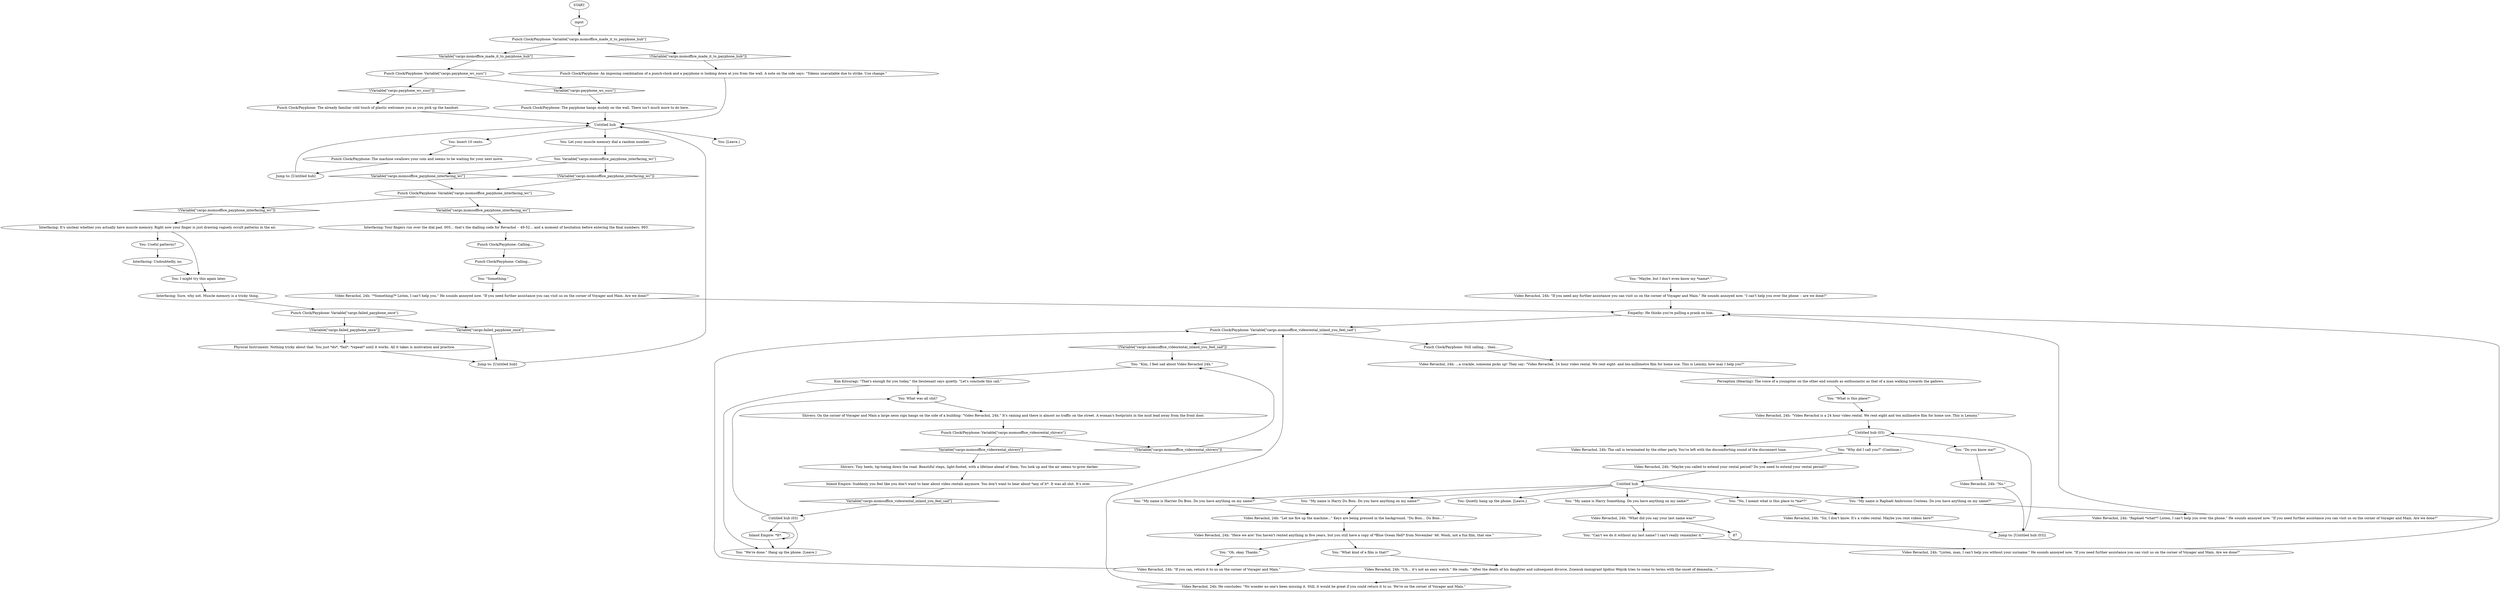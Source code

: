 # OFFICE / PUNCHCLOCK AND PHONE
# For ten cents you can attempt an interfacing WC and call to a video rental you used to rent films from.
# ==================================================
digraph G {
	  0 [label="START"];
	  1 [label="input"];
	  2 [label="Video Revachol, 24h: \"*Something?* Listen, I can't help you.\" He sounds annoyed now. \"If you need further assistance you can visit us on the corner of Voyager and Main. Are we done?\""];
	  3 [label="You: \"My name is Raphaël Ambrosius Costeau. Do you have anything on my name?\""];
	  4 [label="Jump to: [Untitled hub]"];
	  5 [label="You: I might try this again later."];
	  6 [label="Physical Instrument: Nothing tricky about that. You just *do*, *fail*, *repeat* until it works. All it takes is motivation and practice."];
	  7 [label="Punch Clock/Payphone: Calling..."];
	  8 [label="Jump to: [Untitled hub (03)]"];
	  9 [label="You: Insert 10 cents."];
	  10 [label="You: \"Oh, okay. Thanks.\""];
	  11 [label="Video Revachol, 24h: \"If you can, return it to us on the corner of Voyager and Main.\""];
	  12 [label="Punch Clock/Payphone: Variable[\"cargo.momsoffice_videorental_shivers\"]"];
	  13 [label="Variable[\"cargo.momsoffice_videorental_shivers\"]", shape=diamond];
	  14 [label="!(Variable[\"cargo.momsoffice_videorental_shivers\"])", shape=diamond];
	  15 [label="You: What was all shit?"];
	  16 [label="Punch Clock/Payphone: Variable[\"cargo.momoffice_made_it_to_payphone_hub\"]"];
	  17 [label="Variable[\"cargo.momoffice_made_it_to_payphone_hub\"]", shape=diamond];
	  18 [label="!(Variable[\"cargo.momoffice_made_it_to_payphone_hub\"])", shape=diamond];
	  19 [label="Video Revachol, 24h: \"No.\""];
	  20 [label="Punch Clock/Payphone: The already familiar cold touch of plastic welcomes you as you pick up the handset."];
	  21 [label="Untitled hub (03)"];
	  22 [label="Video Revachol, 24h: \"Here we are! You haven't rented anything in five years, but you still have a copy of *Blue Ocean Hell* from November '46. Wooh, not a fun film, that one.\""];
	  23 [label="Interfacing: Undoubtedly, no."];
	  24 [label="Punch Clock/Payphone: The payphone hangs mutely on the wall. There isn't much more to do here."];
	  25 [label="Perception (Hearing): The voice of a youngster on the other end sounds as enthusiastic as that of a man walking towards the gallows."];
	  26 [label="Kim Kitsuragi: \"That's enough for you today,\" the lieutenant says quietly. \"Let's conclude this call.\""];
	  27 [label="Shivers: Tiny heels, tip-toeing down the road. Beautiful steps, light-footed, with a lifetime ahead of them. You look up and the air seems to grow darker."];
	  28 [label="Untitled hub"];
	  29 [label="Video Revachol, 24h: \"Sir, I don't know. It's a video rental. Maybe you rent videos here?\""];
	  30 [label="Punch Clock/Payphone: Variable[\"cargo.payphone_wc_succ\"]"];
	  31 [label="Variable[\"cargo.payphone_wc_succ\"]", shape=diamond];
	  32 [label="!(Variable[\"cargo.payphone_wc_succ\"])", shape=diamond];
	  33 [label="Jump to: [Untitled hub]"];
	  34 [label="Empathy: He thinks you're pulling a prank on him."];
	  35 [label="You: \"Can't we do it without my last name? I can't really remember it.\""];
	  36 [label="Punch Clock/Payphone: Variable[\"cargo.momsoffice_payphone_interfacing_wc\"]"];
	  37 [label="Variable[\"cargo.momsoffice_payphone_interfacing_wc\"]", shape=diamond];
	  38 [label="!(Variable[\"cargo.momsoffice_payphone_interfacing_wc\"])", shape=diamond];
	  39 [label="You: Quietly hang up the phone. [Leave.]"];
	  40 [label="You: Let your muscle memory dial a random number."];
	  41 [label="You: Variable[\"cargo.momsoffice_payphone_interfacing_wc\"]"];
	  42 [label="Variable[\"cargo.momsoffice_payphone_interfacing_wc\"]", shape=diamond];
	  43 [label="!(Variable[\"cargo.momsoffice_payphone_interfacing_wc\"])", shape=diamond];
	  44 [label="Video Revachol, 24h: \"Maybe you called to extend your rental period? Do you need to extend your rental period?\""];
	  45 [label="Video Revachol, 24h: \"Video Revachol is a 24 hour video rental. We rent eight and ten millimetre film for home use. This is Lemmy.\""];
	  46 [label="You: \"Do you know me?\""];
	  47 [label="Untitled hub (03)"];
	  48 [label="You: \"My name is Harry Something. Do you have anything on my name?\""];
	  49 [label="Video Revachol, 24h: ...a crackle, someone picks up! They say: \"Video Revachol, 24 hour video rental. We rent eight- and ten-millimetre film for home use. This is Lemmy, how may I help you?\""];
	  50 [label="Punch Clock/Payphone: Variable[\"cargo.failed_payphone_once\"]"];
	  51 [label="Variable[\"cargo.failed_payphone_once\"]", shape=diamond];
	  52 [label="!(Variable[\"cargo.failed_payphone_once\"])", shape=diamond];
	  53 [label="You: \"My name is Harry Du Bois. Do you have anything on my name?\""];
	  54 [label="Video Revachol, 24h: He concludes: \"No wonder no one's been missing it. Still, it would be great if you could return it to us. We're on the corner of Voyager and Main.\""];
	  55 [label="Punch Clock/Payphone: An imposing combination of a punch-clock and a payphone is looking down at you from the wall. A note on the side says: \"Tokens unavailable due to strike. Use change.\""];
	  56 [label="You: \"Why did I call you?\" (Continue.)"];
	  57 [label="Interfacing: It's unclear whether you actually have muscle memory. Right now your finger is just drawing vaguely occult patterns in the air."];
	  58 [label="Untitled hub"];
	  59 [label="Video Revachol, 24h: \"Raphaël *what*? Listen, I can't help you over the phone.\" He sounds annoyed now. \"If you need further assistance you can visit us on the corner of Voyager and Main. Are we done?\""];
	  60 [label="Punch Clock/Payphone: The machine swallows your coin and seems to be waiting for your next move."];
	  61 [label="You: Useful patterns?"];
	  62 [label="Video Revachol, 24h: \"If you need any further assistance you can visit us on the corner of Voyager and Main.\" He sounds annoyed now. \"I can't help you over the phone -- are we done?\""];
	  63 [label="Interfacing: Your fingers run over the dial pad. 005... that's the dialling code for Revachol -- 49-52... and a moment of hesitation before entering the final numbers: 993."];
	  64 [label="Video Revachol, 24h: \"Let me fire up the machine...\" Keys are being pressed in the background. \"Du Bois... Du Bois...\""];
	  65 [label="You: \"We're done.\" Hang up the phone. [Leave.]"];
	  66 [label="Punch Clock/Payphone: Calling..."];
	  67 [label="Video Revachol, 24h: \"What did you say your last name was?\""];
	  68 [label="Video Revachol, 24h: \"Uh... it's not an easy watch.\" He reads: \"'After the death of his daughter and subsequent divorce, Zsiemsk immigrant Igidius Wójcik tries to come to terms with the onset of dementia...'\""];
	  69 [label="Interfacing: Sure, why not. Muscle memory is a tricky thing."];
	  70 [label="You: \"What kind of a film is that?\""];
	  71 [label="Inland Empire: Suddenly you feel like you don't want to hear about video rentals anymore. You don't want to hear about *any of it*. It was all shit. It's over."];
	  72 [label="You: [Leave.]"];
	  73 [label="You: \"What is this place?\""];
	  74 [label="You: \"My name is Harrier Du Bois. Do you have anything on my name?\""];
	  75 [label="Video Revachol, 24h: \"Listen, man, I can't help you without your surname.\" He sounds annoyed now. \"If you need further assistance you can visit us on the corner of Voyager and Main. Are we done?\""];
	  76 [label="You: \"Maybe, but I don't even know my *name*.\""];
	  77 [label="You: \"No, I meant what is this place to *me*?\""];
	  78 [label="Video Revachol, 24h: The call is terminated by the other party. You're left with the discomforting sound of the disconnect tone."];
	  79 [label="You: \"Kim, I feel sad about Video Revachol 24h.\""];
	  80 [label="Inland Empire: *It*."];
	  81 [label="Shivers: On the corner of Voyager and Main a large neon sign hangs on the side of a building: \"Video Revachol, 24h.\" It's raining and there is almost no traffic on the street. A woman's footprints in the mud lead away from the front door."];
	  82 [label="Punch Clock/Payphone: Variable[\"cargo.momsoffice_videorental_inland_you_feel_sad\"]"];
	  83 [label="Variable[\"cargo.momsoffice_videorental_inland_you_feel_sad\"]", shape=diamond];
	  84 [label="!(Variable[\"cargo.momsoffice_videorental_inland_you_feel_sad\"])", shape=diamond];
	  85 [label="Punch Clock/Payphone: Still calling... then..."];
	  86 [label="You: \"Something.\""];
	  0 -> 1
	  1 -> 16
	  2 -> 34
	  3 -> 59
	  4 -> 28
	  5 -> 69
	  6 -> 33
	  7 -> 86
	  8 -> 47
	  9 -> 60
	  10 -> 11
	  11 -> 82
	  12 -> 13
	  12 -> 14
	  13 -> 27
	  14 -> 79
	  15 -> 81
	  16 -> 17
	  16 -> 18
	  17 -> 30
	  18 -> 55
	  19 -> 8
	  20 -> 28
	  21 -> 80
	  21 -> 65
	  21 -> 15
	  22 -> 10
	  22 -> 70
	  23 -> 5
	  24 -> 28
	  25 -> 73
	  26 -> 65
	  26 -> 15
	  27 -> 71
	  28 -> 40
	  28 -> 9
	  28 -> 72
	  29 -> 8
	  30 -> 32
	  30 -> 31
	  31 -> 24
	  32 -> 20
	  33 -> 28
	  34 -> 82
	  35 -> 75
	  36 -> 37
	  36 -> 38
	  37 -> 63
	  38 -> 57
	  40 -> 41
	  41 -> 42
	  41 -> 43
	  42 -> 36
	  43 -> 36
	  44 -> 58
	  45 -> 47
	  46 -> 19
	  47 -> 46
	  47 -> 56
	  47 -> 78
	  48 -> 67
	  49 -> 25
	  50 -> 51
	  50 -> 52
	  51 -> 33
	  52 -> 6
	  53 -> 64
	  54 -> 82
	  55 -> 28
	  56 -> 44
	  57 -> 5
	  57 -> 61
	  58 -> 3
	  58 -> 39
	  58 -> 74
	  58 -> 77
	  58 -> 48
	  58 -> 53
	  59 -> 34
	  60 -> 4
	  61 -> 23
	  62 -> 34
	  63 -> 66
	  64 -> 22
	  66 -> 7
	  67 -> 35
	  67 -> 87
	  68 -> 54
	  69 -> 50
	  70 -> 68
	  71 -> 83
	  73 -> 45
	  74 -> 64
	  75 -> 34
	  76 -> 62
	  77 -> 29
	  79 -> 26
	  80 -> 80
	  80 -> 65
	  81 -> 12
	  82 -> 84
	  82 -> 85
	  83 -> 21
	  84 -> 79
	  85 -> 49
	  86 -> 2
}


